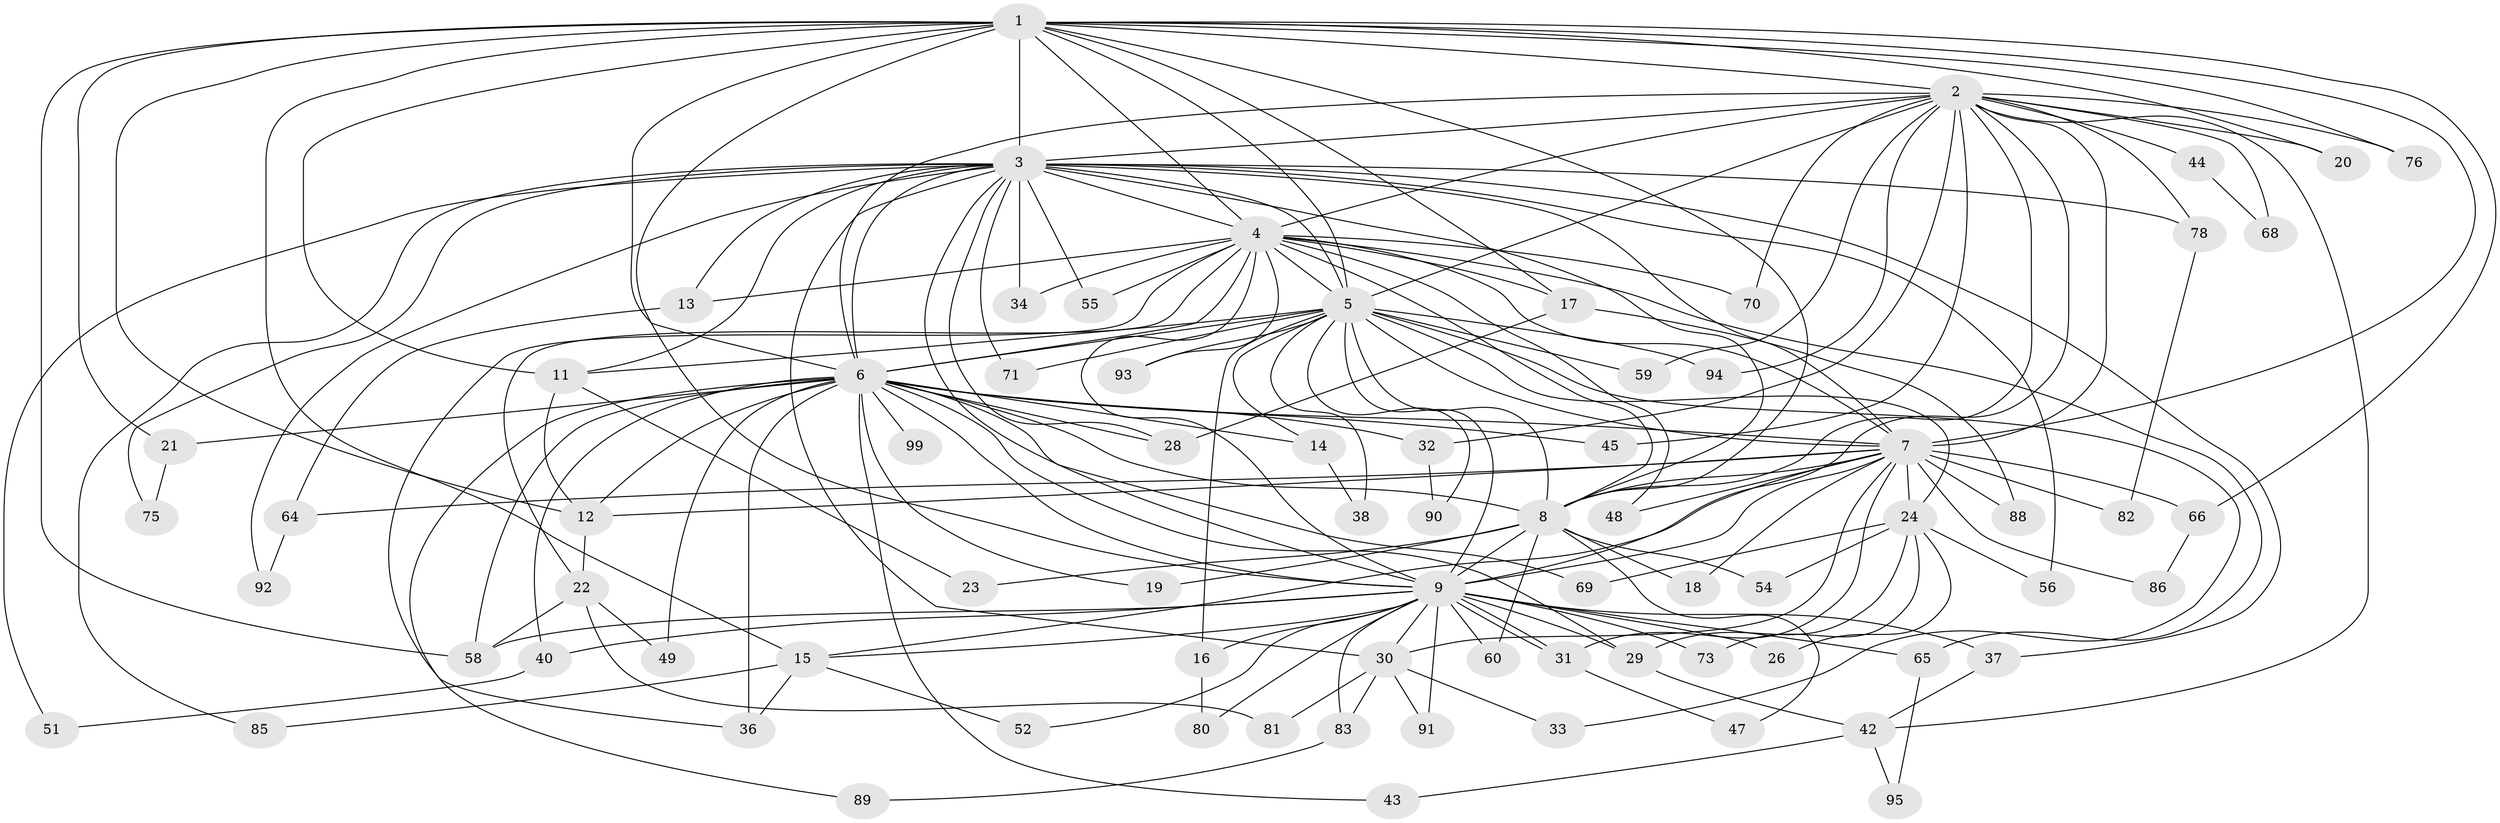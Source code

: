 // original degree distribution, {19: 0.010101010101010102, 22: 0.010101010101010102, 24: 0.010101010101010102, 21: 0.030303030303030304, 14: 0.010101010101010102, 17: 0.010101010101010102, 27: 0.010101010101010102, 23: 0.010101010101010102, 5: 0.030303030303030304, 3: 0.21212121212121213, 6: 0.030303030303030304, 4: 0.06060606060606061, 2: 0.5555555555555556, 7: 0.010101010101010102}
// Generated by graph-tools (version 1.1) at 2025/10/02/27/25 16:10:56]
// undirected, 76 vertices, 180 edges
graph export_dot {
graph [start="1"]
  node [color=gray90,style=filled];
  1 [super="+50"];
  2 [super="+25"];
  3 [super="+35"];
  4 [super="+62"];
  5 [super="+67"];
  6 [super="+10"];
  7 [super="+96"];
  8 [super="+97"];
  9 [super="+61"];
  11 [super="+27"];
  12 [super="+46"];
  13;
  14;
  15 [super="+53"];
  16;
  17 [super="+79"];
  18;
  19;
  20 [super="+74"];
  21;
  22 [super="+72"];
  23;
  24 [super="+57"];
  26;
  28;
  29;
  30 [super="+77"];
  31 [super="+39"];
  32 [super="+87"];
  33;
  34;
  36 [super="+41"];
  37;
  38;
  40;
  42 [super="+84"];
  43;
  44;
  45;
  47;
  48;
  49;
  51;
  52;
  54;
  55;
  56;
  58 [super="+63"];
  59;
  60;
  64;
  65;
  66;
  68;
  69;
  70;
  71;
  73;
  75;
  76;
  78;
  80;
  81;
  82;
  83;
  85;
  86;
  88;
  89;
  90;
  91;
  92;
  93 [super="+98"];
  94;
  95;
  99;
  1 -- 2;
  1 -- 3;
  1 -- 4;
  1 -- 5;
  1 -- 6 [weight=3];
  1 -- 7;
  1 -- 8;
  1 -- 9;
  1 -- 11;
  1 -- 12;
  1 -- 15;
  1 -- 17;
  1 -- 20;
  1 -- 21;
  1 -- 66;
  1 -- 76;
  1 -- 58;
  2 -- 3 [weight=3];
  2 -- 4;
  2 -- 5;
  2 -- 6 [weight=2];
  2 -- 7;
  2 -- 8;
  2 -- 9 [weight=2];
  2 -- 20 [weight=2];
  2 -- 32 [weight=2];
  2 -- 44 [weight=2];
  2 -- 45;
  2 -- 59;
  2 -- 70;
  2 -- 76;
  2 -- 78;
  2 -- 94;
  2 -- 68;
  2 -- 42;
  3 -- 4;
  3 -- 5;
  3 -- 6 [weight=2];
  3 -- 7;
  3 -- 8 [weight=2];
  3 -- 9;
  3 -- 11;
  3 -- 13;
  3 -- 28;
  3 -- 30;
  3 -- 34;
  3 -- 51;
  3 -- 55;
  3 -- 56;
  3 -- 75;
  3 -- 78;
  3 -- 85;
  3 -- 92;
  3 -- 37;
  3 -- 71;
  4 -- 5;
  4 -- 6 [weight=3];
  4 -- 7;
  4 -- 8;
  4 -- 9;
  4 -- 13;
  4 -- 17;
  4 -- 22;
  4 -- 34;
  4 -- 48;
  4 -- 55;
  4 -- 65;
  4 -- 70;
  4 -- 93 [weight=2];
  4 -- 36;
  5 -- 6 [weight=2];
  5 -- 7;
  5 -- 8 [weight=2];
  5 -- 9;
  5 -- 14;
  5 -- 16;
  5 -- 24;
  5 -- 33;
  5 -- 38;
  5 -- 59;
  5 -- 71;
  5 -- 90;
  5 -- 93;
  5 -- 94;
  5 -- 11;
  6 -- 7 [weight=2];
  6 -- 8 [weight=2];
  6 -- 9 [weight=2];
  6 -- 14;
  6 -- 28;
  6 -- 32;
  6 -- 43;
  6 -- 69;
  6 -- 19;
  6 -- 21;
  6 -- 89;
  6 -- 29;
  6 -- 99;
  6 -- 36;
  6 -- 40;
  6 -- 45;
  6 -- 49;
  6 -- 58;
  6 -- 12;
  7 -- 8;
  7 -- 9;
  7 -- 15;
  7 -- 18;
  7 -- 24;
  7 -- 48;
  7 -- 64;
  7 -- 66;
  7 -- 82;
  7 -- 86;
  7 -- 88;
  7 -- 12;
  7 -- 31;
  7 -- 30;
  8 -- 9;
  8 -- 18;
  8 -- 19;
  8 -- 23;
  8 -- 47;
  8 -- 54;
  8 -- 60;
  9 -- 16;
  9 -- 26;
  9 -- 29;
  9 -- 30;
  9 -- 31;
  9 -- 31;
  9 -- 37;
  9 -- 40;
  9 -- 52;
  9 -- 58;
  9 -- 60;
  9 -- 65;
  9 -- 73;
  9 -- 80;
  9 -- 83;
  9 -- 91;
  9 -- 15;
  11 -- 12;
  11 -- 23;
  12 -- 22;
  13 -- 64;
  14 -- 38;
  15 -- 36;
  15 -- 52;
  15 -- 85;
  16 -- 80;
  17 -- 88;
  17 -- 28;
  21 -- 75;
  22 -- 49;
  22 -- 81;
  22 -- 58;
  24 -- 26;
  24 -- 54;
  24 -- 56;
  24 -- 73;
  24 -- 69;
  24 -- 29;
  29 -- 42;
  30 -- 33;
  30 -- 83;
  30 -- 91;
  30 -- 81;
  31 -- 47;
  32 -- 90;
  37 -- 42;
  40 -- 51;
  42 -- 43;
  42 -- 95;
  44 -- 68;
  64 -- 92;
  65 -- 95;
  66 -- 86;
  78 -- 82;
  83 -- 89;
}
